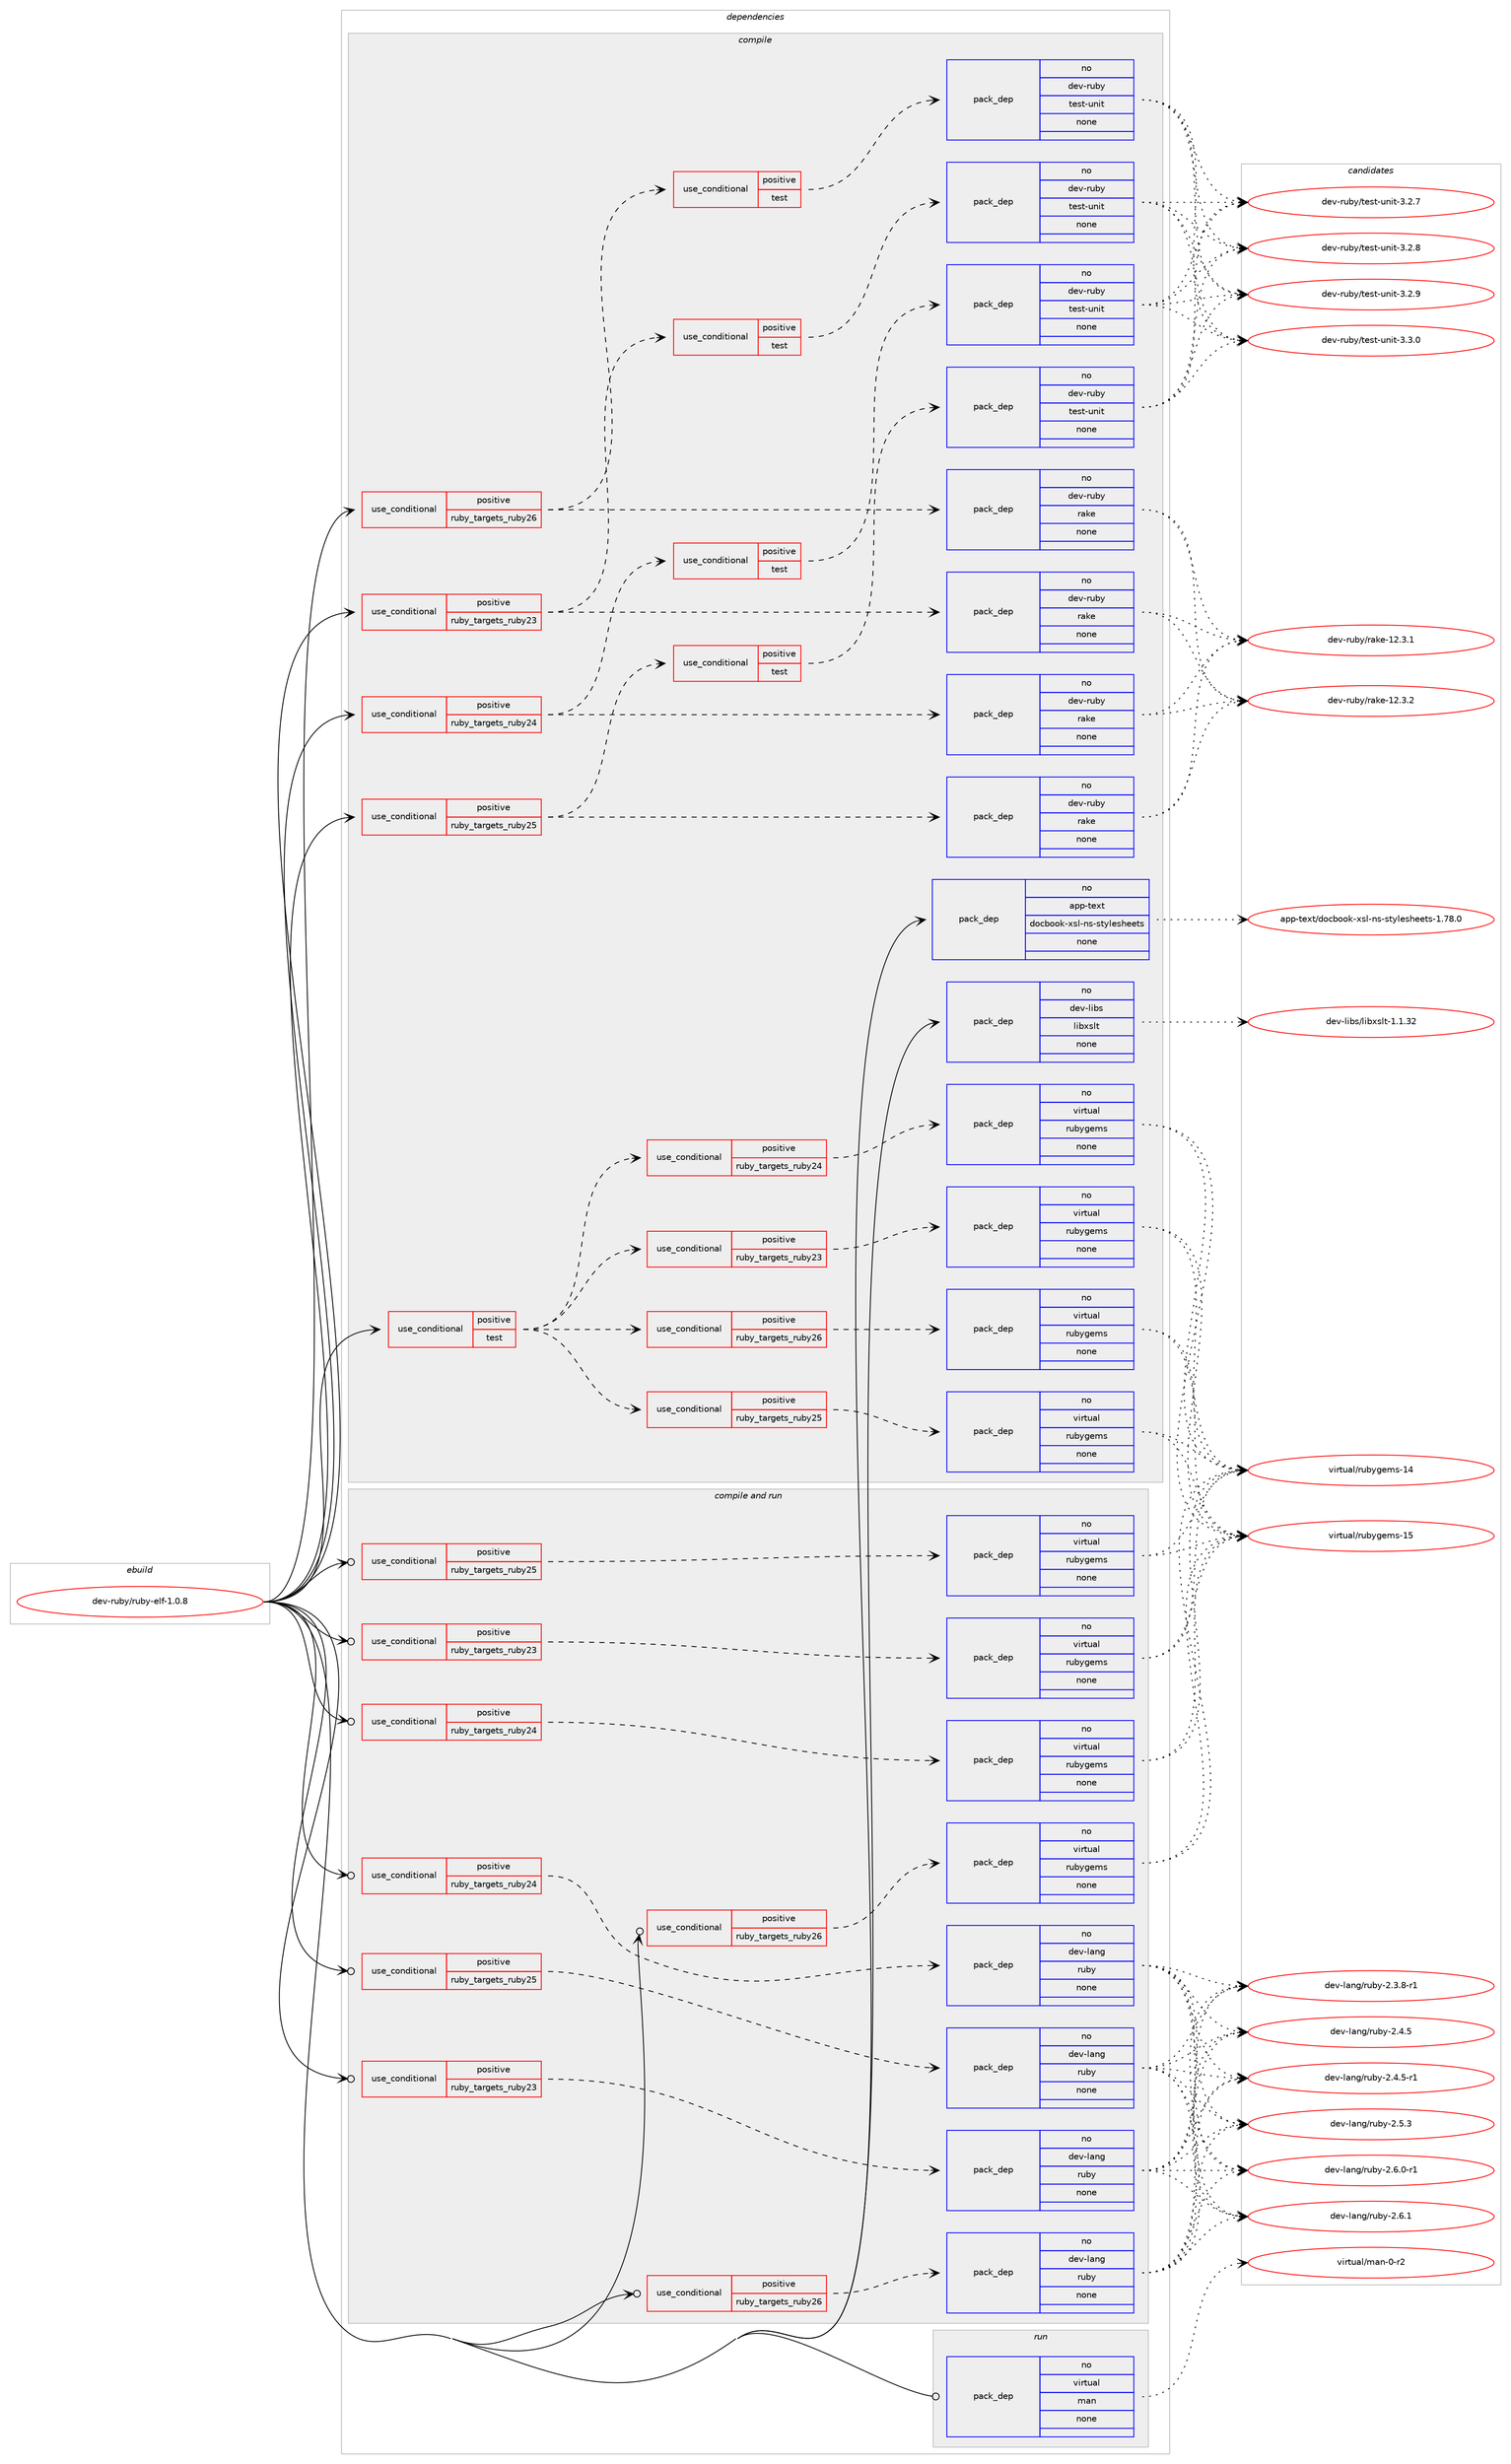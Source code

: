 digraph prolog {

# *************
# Graph options
# *************

newrank=true;
concentrate=true;
compound=true;
graph [rankdir=LR,fontname=Helvetica,fontsize=10,ranksep=1.5];#, ranksep=2.5, nodesep=0.2];
edge  [arrowhead=vee];
node  [fontname=Helvetica,fontsize=10];

# **********
# The ebuild
# **********

subgraph cluster_leftcol {
color=gray;
rank=same;
label=<<i>ebuild</i>>;
id [label="dev-ruby/ruby-elf-1.0.8", color=red, width=4, href="../dev-ruby/ruby-elf-1.0.8.svg"];
}

# ****************
# The dependencies
# ****************

subgraph cluster_midcol {
color=gray;
label=<<i>dependencies</i>>;
subgraph cluster_compile {
fillcolor="#eeeeee";
style=filled;
label=<<i>compile</i>>;
subgraph cond414945 {
dependency1522589 [label=<<TABLE BORDER="0" CELLBORDER="1" CELLSPACING="0" CELLPADDING="4"><TR><TD ROWSPAN="3" CELLPADDING="10">use_conditional</TD></TR><TR><TD>positive</TD></TR><TR><TD>ruby_targets_ruby23</TD></TR></TABLE>>, shape=none, color=red];
subgraph cond414946 {
dependency1522590 [label=<<TABLE BORDER="0" CELLBORDER="1" CELLSPACING="0" CELLPADDING="4"><TR><TD ROWSPAN="3" CELLPADDING="10">use_conditional</TD></TR><TR><TD>positive</TD></TR><TR><TD>test</TD></TR></TABLE>>, shape=none, color=red];
subgraph pack1084138 {
dependency1522591 [label=<<TABLE BORDER="0" CELLBORDER="1" CELLSPACING="0" CELLPADDING="4" WIDTH="220"><TR><TD ROWSPAN="6" CELLPADDING="30">pack_dep</TD></TR><TR><TD WIDTH="110">no</TD></TR><TR><TD>dev-ruby</TD></TR><TR><TD>test-unit</TD></TR><TR><TD>none</TD></TR><TR><TD></TD></TR></TABLE>>, shape=none, color=blue];
}
dependency1522590:e -> dependency1522591:w [weight=20,style="dashed",arrowhead="vee"];
}
dependency1522589:e -> dependency1522590:w [weight=20,style="dashed",arrowhead="vee"];
subgraph pack1084139 {
dependency1522592 [label=<<TABLE BORDER="0" CELLBORDER="1" CELLSPACING="0" CELLPADDING="4" WIDTH="220"><TR><TD ROWSPAN="6" CELLPADDING="30">pack_dep</TD></TR><TR><TD WIDTH="110">no</TD></TR><TR><TD>dev-ruby</TD></TR><TR><TD>rake</TD></TR><TR><TD>none</TD></TR><TR><TD></TD></TR></TABLE>>, shape=none, color=blue];
}
dependency1522589:e -> dependency1522592:w [weight=20,style="dashed",arrowhead="vee"];
}
id:e -> dependency1522589:w [weight=20,style="solid",arrowhead="vee"];
subgraph cond414947 {
dependency1522593 [label=<<TABLE BORDER="0" CELLBORDER="1" CELLSPACING="0" CELLPADDING="4"><TR><TD ROWSPAN="3" CELLPADDING="10">use_conditional</TD></TR><TR><TD>positive</TD></TR><TR><TD>ruby_targets_ruby24</TD></TR></TABLE>>, shape=none, color=red];
subgraph cond414948 {
dependency1522594 [label=<<TABLE BORDER="0" CELLBORDER="1" CELLSPACING="0" CELLPADDING="4"><TR><TD ROWSPAN="3" CELLPADDING="10">use_conditional</TD></TR><TR><TD>positive</TD></TR><TR><TD>test</TD></TR></TABLE>>, shape=none, color=red];
subgraph pack1084140 {
dependency1522595 [label=<<TABLE BORDER="0" CELLBORDER="1" CELLSPACING="0" CELLPADDING="4" WIDTH="220"><TR><TD ROWSPAN="6" CELLPADDING="30">pack_dep</TD></TR><TR><TD WIDTH="110">no</TD></TR><TR><TD>dev-ruby</TD></TR><TR><TD>test-unit</TD></TR><TR><TD>none</TD></TR><TR><TD></TD></TR></TABLE>>, shape=none, color=blue];
}
dependency1522594:e -> dependency1522595:w [weight=20,style="dashed",arrowhead="vee"];
}
dependency1522593:e -> dependency1522594:w [weight=20,style="dashed",arrowhead="vee"];
subgraph pack1084141 {
dependency1522596 [label=<<TABLE BORDER="0" CELLBORDER="1" CELLSPACING="0" CELLPADDING="4" WIDTH="220"><TR><TD ROWSPAN="6" CELLPADDING="30">pack_dep</TD></TR><TR><TD WIDTH="110">no</TD></TR><TR><TD>dev-ruby</TD></TR><TR><TD>rake</TD></TR><TR><TD>none</TD></TR><TR><TD></TD></TR></TABLE>>, shape=none, color=blue];
}
dependency1522593:e -> dependency1522596:w [weight=20,style="dashed",arrowhead="vee"];
}
id:e -> dependency1522593:w [weight=20,style="solid",arrowhead="vee"];
subgraph cond414949 {
dependency1522597 [label=<<TABLE BORDER="0" CELLBORDER="1" CELLSPACING="0" CELLPADDING="4"><TR><TD ROWSPAN="3" CELLPADDING="10">use_conditional</TD></TR><TR><TD>positive</TD></TR><TR><TD>ruby_targets_ruby25</TD></TR></TABLE>>, shape=none, color=red];
subgraph cond414950 {
dependency1522598 [label=<<TABLE BORDER="0" CELLBORDER="1" CELLSPACING="0" CELLPADDING="4"><TR><TD ROWSPAN="3" CELLPADDING="10">use_conditional</TD></TR><TR><TD>positive</TD></TR><TR><TD>test</TD></TR></TABLE>>, shape=none, color=red];
subgraph pack1084142 {
dependency1522599 [label=<<TABLE BORDER="0" CELLBORDER="1" CELLSPACING="0" CELLPADDING="4" WIDTH="220"><TR><TD ROWSPAN="6" CELLPADDING="30">pack_dep</TD></TR><TR><TD WIDTH="110">no</TD></TR><TR><TD>dev-ruby</TD></TR><TR><TD>test-unit</TD></TR><TR><TD>none</TD></TR><TR><TD></TD></TR></TABLE>>, shape=none, color=blue];
}
dependency1522598:e -> dependency1522599:w [weight=20,style="dashed",arrowhead="vee"];
}
dependency1522597:e -> dependency1522598:w [weight=20,style="dashed",arrowhead="vee"];
subgraph pack1084143 {
dependency1522600 [label=<<TABLE BORDER="0" CELLBORDER="1" CELLSPACING="0" CELLPADDING="4" WIDTH="220"><TR><TD ROWSPAN="6" CELLPADDING="30">pack_dep</TD></TR><TR><TD WIDTH="110">no</TD></TR><TR><TD>dev-ruby</TD></TR><TR><TD>rake</TD></TR><TR><TD>none</TD></TR><TR><TD></TD></TR></TABLE>>, shape=none, color=blue];
}
dependency1522597:e -> dependency1522600:w [weight=20,style="dashed",arrowhead="vee"];
}
id:e -> dependency1522597:w [weight=20,style="solid",arrowhead="vee"];
subgraph cond414951 {
dependency1522601 [label=<<TABLE BORDER="0" CELLBORDER="1" CELLSPACING="0" CELLPADDING="4"><TR><TD ROWSPAN="3" CELLPADDING="10">use_conditional</TD></TR><TR><TD>positive</TD></TR><TR><TD>ruby_targets_ruby26</TD></TR></TABLE>>, shape=none, color=red];
subgraph cond414952 {
dependency1522602 [label=<<TABLE BORDER="0" CELLBORDER="1" CELLSPACING="0" CELLPADDING="4"><TR><TD ROWSPAN="3" CELLPADDING="10">use_conditional</TD></TR><TR><TD>positive</TD></TR><TR><TD>test</TD></TR></TABLE>>, shape=none, color=red];
subgraph pack1084144 {
dependency1522603 [label=<<TABLE BORDER="0" CELLBORDER="1" CELLSPACING="0" CELLPADDING="4" WIDTH="220"><TR><TD ROWSPAN="6" CELLPADDING="30">pack_dep</TD></TR><TR><TD WIDTH="110">no</TD></TR><TR><TD>dev-ruby</TD></TR><TR><TD>test-unit</TD></TR><TR><TD>none</TD></TR><TR><TD></TD></TR></TABLE>>, shape=none, color=blue];
}
dependency1522602:e -> dependency1522603:w [weight=20,style="dashed",arrowhead="vee"];
}
dependency1522601:e -> dependency1522602:w [weight=20,style="dashed",arrowhead="vee"];
subgraph pack1084145 {
dependency1522604 [label=<<TABLE BORDER="0" CELLBORDER="1" CELLSPACING="0" CELLPADDING="4" WIDTH="220"><TR><TD ROWSPAN="6" CELLPADDING="30">pack_dep</TD></TR><TR><TD WIDTH="110">no</TD></TR><TR><TD>dev-ruby</TD></TR><TR><TD>rake</TD></TR><TR><TD>none</TD></TR><TR><TD></TD></TR></TABLE>>, shape=none, color=blue];
}
dependency1522601:e -> dependency1522604:w [weight=20,style="dashed",arrowhead="vee"];
}
id:e -> dependency1522601:w [weight=20,style="solid",arrowhead="vee"];
subgraph cond414953 {
dependency1522605 [label=<<TABLE BORDER="0" CELLBORDER="1" CELLSPACING="0" CELLPADDING="4"><TR><TD ROWSPAN="3" CELLPADDING="10">use_conditional</TD></TR><TR><TD>positive</TD></TR><TR><TD>test</TD></TR></TABLE>>, shape=none, color=red];
subgraph cond414954 {
dependency1522606 [label=<<TABLE BORDER="0" CELLBORDER="1" CELLSPACING="0" CELLPADDING="4"><TR><TD ROWSPAN="3" CELLPADDING="10">use_conditional</TD></TR><TR><TD>positive</TD></TR><TR><TD>ruby_targets_ruby23</TD></TR></TABLE>>, shape=none, color=red];
subgraph pack1084146 {
dependency1522607 [label=<<TABLE BORDER="0" CELLBORDER="1" CELLSPACING="0" CELLPADDING="4" WIDTH="220"><TR><TD ROWSPAN="6" CELLPADDING="30">pack_dep</TD></TR><TR><TD WIDTH="110">no</TD></TR><TR><TD>virtual</TD></TR><TR><TD>rubygems</TD></TR><TR><TD>none</TD></TR><TR><TD></TD></TR></TABLE>>, shape=none, color=blue];
}
dependency1522606:e -> dependency1522607:w [weight=20,style="dashed",arrowhead="vee"];
}
dependency1522605:e -> dependency1522606:w [weight=20,style="dashed",arrowhead="vee"];
subgraph cond414955 {
dependency1522608 [label=<<TABLE BORDER="0" CELLBORDER="1" CELLSPACING="0" CELLPADDING="4"><TR><TD ROWSPAN="3" CELLPADDING="10">use_conditional</TD></TR><TR><TD>positive</TD></TR><TR><TD>ruby_targets_ruby24</TD></TR></TABLE>>, shape=none, color=red];
subgraph pack1084147 {
dependency1522609 [label=<<TABLE BORDER="0" CELLBORDER="1" CELLSPACING="0" CELLPADDING="4" WIDTH="220"><TR><TD ROWSPAN="6" CELLPADDING="30">pack_dep</TD></TR><TR><TD WIDTH="110">no</TD></TR><TR><TD>virtual</TD></TR><TR><TD>rubygems</TD></TR><TR><TD>none</TD></TR><TR><TD></TD></TR></TABLE>>, shape=none, color=blue];
}
dependency1522608:e -> dependency1522609:w [weight=20,style="dashed",arrowhead="vee"];
}
dependency1522605:e -> dependency1522608:w [weight=20,style="dashed",arrowhead="vee"];
subgraph cond414956 {
dependency1522610 [label=<<TABLE BORDER="0" CELLBORDER="1" CELLSPACING="0" CELLPADDING="4"><TR><TD ROWSPAN="3" CELLPADDING="10">use_conditional</TD></TR><TR><TD>positive</TD></TR><TR><TD>ruby_targets_ruby25</TD></TR></TABLE>>, shape=none, color=red];
subgraph pack1084148 {
dependency1522611 [label=<<TABLE BORDER="0" CELLBORDER="1" CELLSPACING="0" CELLPADDING="4" WIDTH="220"><TR><TD ROWSPAN="6" CELLPADDING="30">pack_dep</TD></TR><TR><TD WIDTH="110">no</TD></TR><TR><TD>virtual</TD></TR><TR><TD>rubygems</TD></TR><TR><TD>none</TD></TR><TR><TD></TD></TR></TABLE>>, shape=none, color=blue];
}
dependency1522610:e -> dependency1522611:w [weight=20,style="dashed",arrowhead="vee"];
}
dependency1522605:e -> dependency1522610:w [weight=20,style="dashed",arrowhead="vee"];
subgraph cond414957 {
dependency1522612 [label=<<TABLE BORDER="0" CELLBORDER="1" CELLSPACING="0" CELLPADDING="4"><TR><TD ROWSPAN="3" CELLPADDING="10">use_conditional</TD></TR><TR><TD>positive</TD></TR><TR><TD>ruby_targets_ruby26</TD></TR></TABLE>>, shape=none, color=red];
subgraph pack1084149 {
dependency1522613 [label=<<TABLE BORDER="0" CELLBORDER="1" CELLSPACING="0" CELLPADDING="4" WIDTH="220"><TR><TD ROWSPAN="6" CELLPADDING="30">pack_dep</TD></TR><TR><TD WIDTH="110">no</TD></TR><TR><TD>virtual</TD></TR><TR><TD>rubygems</TD></TR><TR><TD>none</TD></TR><TR><TD></TD></TR></TABLE>>, shape=none, color=blue];
}
dependency1522612:e -> dependency1522613:w [weight=20,style="dashed",arrowhead="vee"];
}
dependency1522605:e -> dependency1522612:w [weight=20,style="dashed",arrowhead="vee"];
}
id:e -> dependency1522605:w [weight=20,style="solid",arrowhead="vee"];
subgraph pack1084150 {
dependency1522614 [label=<<TABLE BORDER="0" CELLBORDER="1" CELLSPACING="0" CELLPADDING="4" WIDTH="220"><TR><TD ROWSPAN="6" CELLPADDING="30">pack_dep</TD></TR><TR><TD WIDTH="110">no</TD></TR><TR><TD>app-text</TD></TR><TR><TD>docbook-xsl-ns-stylesheets</TD></TR><TR><TD>none</TD></TR><TR><TD></TD></TR></TABLE>>, shape=none, color=blue];
}
id:e -> dependency1522614:w [weight=20,style="solid",arrowhead="vee"];
subgraph pack1084151 {
dependency1522615 [label=<<TABLE BORDER="0" CELLBORDER="1" CELLSPACING="0" CELLPADDING="4" WIDTH="220"><TR><TD ROWSPAN="6" CELLPADDING="30">pack_dep</TD></TR><TR><TD WIDTH="110">no</TD></TR><TR><TD>dev-libs</TD></TR><TR><TD>libxslt</TD></TR><TR><TD>none</TD></TR><TR><TD></TD></TR></TABLE>>, shape=none, color=blue];
}
id:e -> dependency1522615:w [weight=20,style="solid",arrowhead="vee"];
}
subgraph cluster_compileandrun {
fillcolor="#eeeeee";
style=filled;
label=<<i>compile and run</i>>;
subgraph cond414958 {
dependency1522616 [label=<<TABLE BORDER="0" CELLBORDER="1" CELLSPACING="0" CELLPADDING="4"><TR><TD ROWSPAN="3" CELLPADDING="10">use_conditional</TD></TR><TR><TD>positive</TD></TR><TR><TD>ruby_targets_ruby23</TD></TR></TABLE>>, shape=none, color=red];
subgraph pack1084152 {
dependency1522617 [label=<<TABLE BORDER="0" CELLBORDER="1" CELLSPACING="0" CELLPADDING="4" WIDTH="220"><TR><TD ROWSPAN="6" CELLPADDING="30">pack_dep</TD></TR><TR><TD WIDTH="110">no</TD></TR><TR><TD>dev-lang</TD></TR><TR><TD>ruby</TD></TR><TR><TD>none</TD></TR><TR><TD></TD></TR></TABLE>>, shape=none, color=blue];
}
dependency1522616:e -> dependency1522617:w [weight=20,style="dashed",arrowhead="vee"];
}
id:e -> dependency1522616:w [weight=20,style="solid",arrowhead="odotvee"];
subgraph cond414959 {
dependency1522618 [label=<<TABLE BORDER="0" CELLBORDER="1" CELLSPACING="0" CELLPADDING="4"><TR><TD ROWSPAN="3" CELLPADDING="10">use_conditional</TD></TR><TR><TD>positive</TD></TR><TR><TD>ruby_targets_ruby23</TD></TR></TABLE>>, shape=none, color=red];
subgraph pack1084153 {
dependency1522619 [label=<<TABLE BORDER="0" CELLBORDER="1" CELLSPACING="0" CELLPADDING="4" WIDTH="220"><TR><TD ROWSPAN="6" CELLPADDING="30">pack_dep</TD></TR><TR><TD WIDTH="110">no</TD></TR><TR><TD>virtual</TD></TR><TR><TD>rubygems</TD></TR><TR><TD>none</TD></TR><TR><TD></TD></TR></TABLE>>, shape=none, color=blue];
}
dependency1522618:e -> dependency1522619:w [weight=20,style="dashed",arrowhead="vee"];
}
id:e -> dependency1522618:w [weight=20,style="solid",arrowhead="odotvee"];
subgraph cond414960 {
dependency1522620 [label=<<TABLE BORDER="0" CELLBORDER="1" CELLSPACING="0" CELLPADDING="4"><TR><TD ROWSPAN="3" CELLPADDING="10">use_conditional</TD></TR><TR><TD>positive</TD></TR><TR><TD>ruby_targets_ruby24</TD></TR></TABLE>>, shape=none, color=red];
subgraph pack1084154 {
dependency1522621 [label=<<TABLE BORDER="0" CELLBORDER="1" CELLSPACING="0" CELLPADDING="4" WIDTH="220"><TR><TD ROWSPAN="6" CELLPADDING="30">pack_dep</TD></TR><TR><TD WIDTH="110">no</TD></TR><TR><TD>dev-lang</TD></TR><TR><TD>ruby</TD></TR><TR><TD>none</TD></TR><TR><TD></TD></TR></TABLE>>, shape=none, color=blue];
}
dependency1522620:e -> dependency1522621:w [weight=20,style="dashed",arrowhead="vee"];
}
id:e -> dependency1522620:w [weight=20,style="solid",arrowhead="odotvee"];
subgraph cond414961 {
dependency1522622 [label=<<TABLE BORDER="0" CELLBORDER="1" CELLSPACING="0" CELLPADDING="4"><TR><TD ROWSPAN="3" CELLPADDING="10">use_conditional</TD></TR><TR><TD>positive</TD></TR><TR><TD>ruby_targets_ruby24</TD></TR></TABLE>>, shape=none, color=red];
subgraph pack1084155 {
dependency1522623 [label=<<TABLE BORDER="0" CELLBORDER="1" CELLSPACING="0" CELLPADDING="4" WIDTH="220"><TR><TD ROWSPAN="6" CELLPADDING="30">pack_dep</TD></TR><TR><TD WIDTH="110">no</TD></TR><TR><TD>virtual</TD></TR><TR><TD>rubygems</TD></TR><TR><TD>none</TD></TR><TR><TD></TD></TR></TABLE>>, shape=none, color=blue];
}
dependency1522622:e -> dependency1522623:w [weight=20,style="dashed",arrowhead="vee"];
}
id:e -> dependency1522622:w [weight=20,style="solid",arrowhead="odotvee"];
subgraph cond414962 {
dependency1522624 [label=<<TABLE BORDER="0" CELLBORDER="1" CELLSPACING="0" CELLPADDING="4"><TR><TD ROWSPAN="3" CELLPADDING="10">use_conditional</TD></TR><TR><TD>positive</TD></TR><TR><TD>ruby_targets_ruby25</TD></TR></TABLE>>, shape=none, color=red];
subgraph pack1084156 {
dependency1522625 [label=<<TABLE BORDER="0" CELLBORDER="1" CELLSPACING="0" CELLPADDING="4" WIDTH="220"><TR><TD ROWSPAN="6" CELLPADDING="30">pack_dep</TD></TR><TR><TD WIDTH="110">no</TD></TR><TR><TD>dev-lang</TD></TR><TR><TD>ruby</TD></TR><TR><TD>none</TD></TR><TR><TD></TD></TR></TABLE>>, shape=none, color=blue];
}
dependency1522624:e -> dependency1522625:w [weight=20,style="dashed",arrowhead="vee"];
}
id:e -> dependency1522624:w [weight=20,style="solid",arrowhead="odotvee"];
subgraph cond414963 {
dependency1522626 [label=<<TABLE BORDER="0" CELLBORDER="1" CELLSPACING="0" CELLPADDING="4"><TR><TD ROWSPAN="3" CELLPADDING="10">use_conditional</TD></TR><TR><TD>positive</TD></TR><TR><TD>ruby_targets_ruby25</TD></TR></TABLE>>, shape=none, color=red];
subgraph pack1084157 {
dependency1522627 [label=<<TABLE BORDER="0" CELLBORDER="1" CELLSPACING="0" CELLPADDING="4" WIDTH="220"><TR><TD ROWSPAN="6" CELLPADDING="30">pack_dep</TD></TR><TR><TD WIDTH="110">no</TD></TR><TR><TD>virtual</TD></TR><TR><TD>rubygems</TD></TR><TR><TD>none</TD></TR><TR><TD></TD></TR></TABLE>>, shape=none, color=blue];
}
dependency1522626:e -> dependency1522627:w [weight=20,style="dashed",arrowhead="vee"];
}
id:e -> dependency1522626:w [weight=20,style="solid",arrowhead="odotvee"];
subgraph cond414964 {
dependency1522628 [label=<<TABLE BORDER="0" CELLBORDER="1" CELLSPACING="0" CELLPADDING="4"><TR><TD ROWSPAN="3" CELLPADDING="10">use_conditional</TD></TR><TR><TD>positive</TD></TR><TR><TD>ruby_targets_ruby26</TD></TR></TABLE>>, shape=none, color=red];
subgraph pack1084158 {
dependency1522629 [label=<<TABLE BORDER="0" CELLBORDER="1" CELLSPACING="0" CELLPADDING="4" WIDTH="220"><TR><TD ROWSPAN="6" CELLPADDING="30">pack_dep</TD></TR><TR><TD WIDTH="110">no</TD></TR><TR><TD>dev-lang</TD></TR><TR><TD>ruby</TD></TR><TR><TD>none</TD></TR><TR><TD></TD></TR></TABLE>>, shape=none, color=blue];
}
dependency1522628:e -> dependency1522629:w [weight=20,style="dashed",arrowhead="vee"];
}
id:e -> dependency1522628:w [weight=20,style="solid",arrowhead="odotvee"];
subgraph cond414965 {
dependency1522630 [label=<<TABLE BORDER="0" CELLBORDER="1" CELLSPACING="0" CELLPADDING="4"><TR><TD ROWSPAN="3" CELLPADDING="10">use_conditional</TD></TR><TR><TD>positive</TD></TR><TR><TD>ruby_targets_ruby26</TD></TR></TABLE>>, shape=none, color=red];
subgraph pack1084159 {
dependency1522631 [label=<<TABLE BORDER="0" CELLBORDER="1" CELLSPACING="0" CELLPADDING="4" WIDTH="220"><TR><TD ROWSPAN="6" CELLPADDING="30">pack_dep</TD></TR><TR><TD WIDTH="110">no</TD></TR><TR><TD>virtual</TD></TR><TR><TD>rubygems</TD></TR><TR><TD>none</TD></TR><TR><TD></TD></TR></TABLE>>, shape=none, color=blue];
}
dependency1522630:e -> dependency1522631:w [weight=20,style="dashed",arrowhead="vee"];
}
id:e -> dependency1522630:w [weight=20,style="solid",arrowhead="odotvee"];
}
subgraph cluster_run {
fillcolor="#eeeeee";
style=filled;
label=<<i>run</i>>;
subgraph pack1084160 {
dependency1522632 [label=<<TABLE BORDER="0" CELLBORDER="1" CELLSPACING="0" CELLPADDING="4" WIDTH="220"><TR><TD ROWSPAN="6" CELLPADDING="30">pack_dep</TD></TR><TR><TD WIDTH="110">no</TD></TR><TR><TD>virtual</TD></TR><TR><TD>man</TD></TR><TR><TD>none</TD></TR><TR><TD></TD></TR></TABLE>>, shape=none, color=blue];
}
id:e -> dependency1522632:w [weight=20,style="solid",arrowhead="odot"];
}
}

# **************
# The candidates
# **************

subgraph cluster_choices {
rank=same;
color=gray;
label=<<i>candidates</i>>;

subgraph choice1084138 {
color=black;
nodesep=1;
choice10010111845114117981214711610111511645117110105116455146504655 [label="dev-ruby/test-unit-3.2.7", color=red, width=4,href="../dev-ruby/test-unit-3.2.7.svg"];
choice10010111845114117981214711610111511645117110105116455146504656 [label="dev-ruby/test-unit-3.2.8", color=red, width=4,href="../dev-ruby/test-unit-3.2.8.svg"];
choice10010111845114117981214711610111511645117110105116455146504657 [label="dev-ruby/test-unit-3.2.9", color=red, width=4,href="../dev-ruby/test-unit-3.2.9.svg"];
choice10010111845114117981214711610111511645117110105116455146514648 [label="dev-ruby/test-unit-3.3.0", color=red, width=4,href="../dev-ruby/test-unit-3.3.0.svg"];
dependency1522591:e -> choice10010111845114117981214711610111511645117110105116455146504655:w [style=dotted,weight="100"];
dependency1522591:e -> choice10010111845114117981214711610111511645117110105116455146504656:w [style=dotted,weight="100"];
dependency1522591:e -> choice10010111845114117981214711610111511645117110105116455146504657:w [style=dotted,weight="100"];
dependency1522591:e -> choice10010111845114117981214711610111511645117110105116455146514648:w [style=dotted,weight="100"];
}
subgraph choice1084139 {
color=black;
nodesep=1;
choice1001011184511411798121471149710710145495046514649 [label="dev-ruby/rake-12.3.1", color=red, width=4,href="../dev-ruby/rake-12.3.1.svg"];
choice1001011184511411798121471149710710145495046514650 [label="dev-ruby/rake-12.3.2", color=red, width=4,href="../dev-ruby/rake-12.3.2.svg"];
dependency1522592:e -> choice1001011184511411798121471149710710145495046514649:w [style=dotted,weight="100"];
dependency1522592:e -> choice1001011184511411798121471149710710145495046514650:w [style=dotted,weight="100"];
}
subgraph choice1084140 {
color=black;
nodesep=1;
choice10010111845114117981214711610111511645117110105116455146504655 [label="dev-ruby/test-unit-3.2.7", color=red, width=4,href="../dev-ruby/test-unit-3.2.7.svg"];
choice10010111845114117981214711610111511645117110105116455146504656 [label="dev-ruby/test-unit-3.2.8", color=red, width=4,href="../dev-ruby/test-unit-3.2.8.svg"];
choice10010111845114117981214711610111511645117110105116455146504657 [label="dev-ruby/test-unit-3.2.9", color=red, width=4,href="../dev-ruby/test-unit-3.2.9.svg"];
choice10010111845114117981214711610111511645117110105116455146514648 [label="dev-ruby/test-unit-3.3.0", color=red, width=4,href="../dev-ruby/test-unit-3.3.0.svg"];
dependency1522595:e -> choice10010111845114117981214711610111511645117110105116455146504655:w [style=dotted,weight="100"];
dependency1522595:e -> choice10010111845114117981214711610111511645117110105116455146504656:w [style=dotted,weight="100"];
dependency1522595:e -> choice10010111845114117981214711610111511645117110105116455146504657:w [style=dotted,weight="100"];
dependency1522595:e -> choice10010111845114117981214711610111511645117110105116455146514648:w [style=dotted,weight="100"];
}
subgraph choice1084141 {
color=black;
nodesep=1;
choice1001011184511411798121471149710710145495046514649 [label="dev-ruby/rake-12.3.1", color=red, width=4,href="../dev-ruby/rake-12.3.1.svg"];
choice1001011184511411798121471149710710145495046514650 [label="dev-ruby/rake-12.3.2", color=red, width=4,href="../dev-ruby/rake-12.3.2.svg"];
dependency1522596:e -> choice1001011184511411798121471149710710145495046514649:w [style=dotted,weight="100"];
dependency1522596:e -> choice1001011184511411798121471149710710145495046514650:w [style=dotted,weight="100"];
}
subgraph choice1084142 {
color=black;
nodesep=1;
choice10010111845114117981214711610111511645117110105116455146504655 [label="dev-ruby/test-unit-3.2.7", color=red, width=4,href="../dev-ruby/test-unit-3.2.7.svg"];
choice10010111845114117981214711610111511645117110105116455146504656 [label="dev-ruby/test-unit-3.2.8", color=red, width=4,href="../dev-ruby/test-unit-3.2.8.svg"];
choice10010111845114117981214711610111511645117110105116455146504657 [label="dev-ruby/test-unit-3.2.9", color=red, width=4,href="../dev-ruby/test-unit-3.2.9.svg"];
choice10010111845114117981214711610111511645117110105116455146514648 [label="dev-ruby/test-unit-3.3.0", color=red, width=4,href="../dev-ruby/test-unit-3.3.0.svg"];
dependency1522599:e -> choice10010111845114117981214711610111511645117110105116455146504655:w [style=dotted,weight="100"];
dependency1522599:e -> choice10010111845114117981214711610111511645117110105116455146504656:w [style=dotted,weight="100"];
dependency1522599:e -> choice10010111845114117981214711610111511645117110105116455146504657:w [style=dotted,weight="100"];
dependency1522599:e -> choice10010111845114117981214711610111511645117110105116455146514648:w [style=dotted,weight="100"];
}
subgraph choice1084143 {
color=black;
nodesep=1;
choice1001011184511411798121471149710710145495046514649 [label="dev-ruby/rake-12.3.1", color=red, width=4,href="../dev-ruby/rake-12.3.1.svg"];
choice1001011184511411798121471149710710145495046514650 [label="dev-ruby/rake-12.3.2", color=red, width=4,href="../dev-ruby/rake-12.3.2.svg"];
dependency1522600:e -> choice1001011184511411798121471149710710145495046514649:w [style=dotted,weight="100"];
dependency1522600:e -> choice1001011184511411798121471149710710145495046514650:w [style=dotted,weight="100"];
}
subgraph choice1084144 {
color=black;
nodesep=1;
choice10010111845114117981214711610111511645117110105116455146504655 [label="dev-ruby/test-unit-3.2.7", color=red, width=4,href="../dev-ruby/test-unit-3.2.7.svg"];
choice10010111845114117981214711610111511645117110105116455146504656 [label="dev-ruby/test-unit-3.2.8", color=red, width=4,href="../dev-ruby/test-unit-3.2.8.svg"];
choice10010111845114117981214711610111511645117110105116455146504657 [label="dev-ruby/test-unit-3.2.9", color=red, width=4,href="../dev-ruby/test-unit-3.2.9.svg"];
choice10010111845114117981214711610111511645117110105116455146514648 [label="dev-ruby/test-unit-3.3.0", color=red, width=4,href="../dev-ruby/test-unit-3.3.0.svg"];
dependency1522603:e -> choice10010111845114117981214711610111511645117110105116455146504655:w [style=dotted,weight="100"];
dependency1522603:e -> choice10010111845114117981214711610111511645117110105116455146504656:w [style=dotted,weight="100"];
dependency1522603:e -> choice10010111845114117981214711610111511645117110105116455146504657:w [style=dotted,weight="100"];
dependency1522603:e -> choice10010111845114117981214711610111511645117110105116455146514648:w [style=dotted,weight="100"];
}
subgraph choice1084145 {
color=black;
nodesep=1;
choice1001011184511411798121471149710710145495046514649 [label="dev-ruby/rake-12.3.1", color=red, width=4,href="../dev-ruby/rake-12.3.1.svg"];
choice1001011184511411798121471149710710145495046514650 [label="dev-ruby/rake-12.3.2", color=red, width=4,href="../dev-ruby/rake-12.3.2.svg"];
dependency1522604:e -> choice1001011184511411798121471149710710145495046514649:w [style=dotted,weight="100"];
dependency1522604:e -> choice1001011184511411798121471149710710145495046514650:w [style=dotted,weight="100"];
}
subgraph choice1084146 {
color=black;
nodesep=1;
choice118105114116117971084711411798121103101109115454952 [label="virtual/rubygems-14", color=red, width=4,href="../virtual/rubygems-14.svg"];
choice118105114116117971084711411798121103101109115454953 [label="virtual/rubygems-15", color=red, width=4,href="../virtual/rubygems-15.svg"];
dependency1522607:e -> choice118105114116117971084711411798121103101109115454952:w [style=dotted,weight="100"];
dependency1522607:e -> choice118105114116117971084711411798121103101109115454953:w [style=dotted,weight="100"];
}
subgraph choice1084147 {
color=black;
nodesep=1;
choice118105114116117971084711411798121103101109115454952 [label="virtual/rubygems-14", color=red, width=4,href="../virtual/rubygems-14.svg"];
choice118105114116117971084711411798121103101109115454953 [label="virtual/rubygems-15", color=red, width=4,href="../virtual/rubygems-15.svg"];
dependency1522609:e -> choice118105114116117971084711411798121103101109115454952:w [style=dotted,weight="100"];
dependency1522609:e -> choice118105114116117971084711411798121103101109115454953:w [style=dotted,weight="100"];
}
subgraph choice1084148 {
color=black;
nodesep=1;
choice118105114116117971084711411798121103101109115454952 [label="virtual/rubygems-14", color=red, width=4,href="../virtual/rubygems-14.svg"];
choice118105114116117971084711411798121103101109115454953 [label="virtual/rubygems-15", color=red, width=4,href="../virtual/rubygems-15.svg"];
dependency1522611:e -> choice118105114116117971084711411798121103101109115454952:w [style=dotted,weight="100"];
dependency1522611:e -> choice118105114116117971084711411798121103101109115454953:w [style=dotted,weight="100"];
}
subgraph choice1084149 {
color=black;
nodesep=1;
choice118105114116117971084711411798121103101109115454952 [label="virtual/rubygems-14", color=red, width=4,href="../virtual/rubygems-14.svg"];
choice118105114116117971084711411798121103101109115454953 [label="virtual/rubygems-15", color=red, width=4,href="../virtual/rubygems-15.svg"];
dependency1522613:e -> choice118105114116117971084711411798121103101109115454952:w [style=dotted,weight="100"];
dependency1522613:e -> choice118105114116117971084711411798121103101109115454953:w [style=dotted,weight="100"];
}
subgraph choice1084150 {
color=black;
nodesep=1;
choice971121124511610112011647100111999811111110745120115108451101154511511612110810111510410110111611545494655564648 [label="app-text/docbook-xsl-ns-stylesheets-1.78.0", color=red, width=4,href="../app-text/docbook-xsl-ns-stylesheets-1.78.0.svg"];
dependency1522614:e -> choice971121124511610112011647100111999811111110745120115108451101154511511612110810111510410110111611545494655564648:w [style=dotted,weight="100"];
}
subgraph choice1084151 {
color=black;
nodesep=1;
choice1001011184510810598115471081059812011510811645494649465150 [label="dev-libs/libxslt-1.1.32", color=red, width=4,href="../dev-libs/libxslt-1.1.32.svg"];
dependency1522615:e -> choice1001011184510810598115471081059812011510811645494649465150:w [style=dotted,weight="100"];
}
subgraph choice1084152 {
color=black;
nodesep=1;
choice100101118451089711010347114117981214550465146564511449 [label="dev-lang/ruby-2.3.8-r1", color=red, width=4,href="../dev-lang/ruby-2.3.8-r1.svg"];
choice10010111845108971101034711411798121455046524653 [label="dev-lang/ruby-2.4.5", color=red, width=4,href="../dev-lang/ruby-2.4.5.svg"];
choice100101118451089711010347114117981214550465246534511449 [label="dev-lang/ruby-2.4.5-r1", color=red, width=4,href="../dev-lang/ruby-2.4.5-r1.svg"];
choice10010111845108971101034711411798121455046534651 [label="dev-lang/ruby-2.5.3", color=red, width=4,href="../dev-lang/ruby-2.5.3.svg"];
choice100101118451089711010347114117981214550465446484511449 [label="dev-lang/ruby-2.6.0-r1", color=red, width=4,href="../dev-lang/ruby-2.6.0-r1.svg"];
choice10010111845108971101034711411798121455046544649 [label="dev-lang/ruby-2.6.1", color=red, width=4,href="../dev-lang/ruby-2.6.1.svg"];
dependency1522617:e -> choice100101118451089711010347114117981214550465146564511449:w [style=dotted,weight="100"];
dependency1522617:e -> choice10010111845108971101034711411798121455046524653:w [style=dotted,weight="100"];
dependency1522617:e -> choice100101118451089711010347114117981214550465246534511449:w [style=dotted,weight="100"];
dependency1522617:e -> choice10010111845108971101034711411798121455046534651:w [style=dotted,weight="100"];
dependency1522617:e -> choice100101118451089711010347114117981214550465446484511449:w [style=dotted,weight="100"];
dependency1522617:e -> choice10010111845108971101034711411798121455046544649:w [style=dotted,weight="100"];
}
subgraph choice1084153 {
color=black;
nodesep=1;
choice118105114116117971084711411798121103101109115454952 [label="virtual/rubygems-14", color=red, width=4,href="../virtual/rubygems-14.svg"];
choice118105114116117971084711411798121103101109115454953 [label="virtual/rubygems-15", color=red, width=4,href="../virtual/rubygems-15.svg"];
dependency1522619:e -> choice118105114116117971084711411798121103101109115454952:w [style=dotted,weight="100"];
dependency1522619:e -> choice118105114116117971084711411798121103101109115454953:w [style=dotted,weight="100"];
}
subgraph choice1084154 {
color=black;
nodesep=1;
choice100101118451089711010347114117981214550465146564511449 [label="dev-lang/ruby-2.3.8-r1", color=red, width=4,href="../dev-lang/ruby-2.3.8-r1.svg"];
choice10010111845108971101034711411798121455046524653 [label="dev-lang/ruby-2.4.5", color=red, width=4,href="../dev-lang/ruby-2.4.5.svg"];
choice100101118451089711010347114117981214550465246534511449 [label="dev-lang/ruby-2.4.5-r1", color=red, width=4,href="../dev-lang/ruby-2.4.5-r1.svg"];
choice10010111845108971101034711411798121455046534651 [label="dev-lang/ruby-2.5.3", color=red, width=4,href="../dev-lang/ruby-2.5.3.svg"];
choice100101118451089711010347114117981214550465446484511449 [label="dev-lang/ruby-2.6.0-r1", color=red, width=4,href="../dev-lang/ruby-2.6.0-r1.svg"];
choice10010111845108971101034711411798121455046544649 [label="dev-lang/ruby-2.6.1", color=red, width=4,href="../dev-lang/ruby-2.6.1.svg"];
dependency1522621:e -> choice100101118451089711010347114117981214550465146564511449:w [style=dotted,weight="100"];
dependency1522621:e -> choice10010111845108971101034711411798121455046524653:w [style=dotted,weight="100"];
dependency1522621:e -> choice100101118451089711010347114117981214550465246534511449:w [style=dotted,weight="100"];
dependency1522621:e -> choice10010111845108971101034711411798121455046534651:w [style=dotted,weight="100"];
dependency1522621:e -> choice100101118451089711010347114117981214550465446484511449:w [style=dotted,weight="100"];
dependency1522621:e -> choice10010111845108971101034711411798121455046544649:w [style=dotted,weight="100"];
}
subgraph choice1084155 {
color=black;
nodesep=1;
choice118105114116117971084711411798121103101109115454952 [label="virtual/rubygems-14", color=red, width=4,href="../virtual/rubygems-14.svg"];
choice118105114116117971084711411798121103101109115454953 [label="virtual/rubygems-15", color=red, width=4,href="../virtual/rubygems-15.svg"];
dependency1522623:e -> choice118105114116117971084711411798121103101109115454952:w [style=dotted,weight="100"];
dependency1522623:e -> choice118105114116117971084711411798121103101109115454953:w [style=dotted,weight="100"];
}
subgraph choice1084156 {
color=black;
nodesep=1;
choice100101118451089711010347114117981214550465146564511449 [label="dev-lang/ruby-2.3.8-r1", color=red, width=4,href="../dev-lang/ruby-2.3.8-r1.svg"];
choice10010111845108971101034711411798121455046524653 [label="dev-lang/ruby-2.4.5", color=red, width=4,href="../dev-lang/ruby-2.4.5.svg"];
choice100101118451089711010347114117981214550465246534511449 [label="dev-lang/ruby-2.4.5-r1", color=red, width=4,href="../dev-lang/ruby-2.4.5-r1.svg"];
choice10010111845108971101034711411798121455046534651 [label="dev-lang/ruby-2.5.3", color=red, width=4,href="../dev-lang/ruby-2.5.3.svg"];
choice100101118451089711010347114117981214550465446484511449 [label="dev-lang/ruby-2.6.0-r1", color=red, width=4,href="../dev-lang/ruby-2.6.0-r1.svg"];
choice10010111845108971101034711411798121455046544649 [label="dev-lang/ruby-2.6.1", color=red, width=4,href="../dev-lang/ruby-2.6.1.svg"];
dependency1522625:e -> choice100101118451089711010347114117981214550465146564511449:w [style=dotted,weight="100"];
dependency1522625:e -> choice10010111845108971101034711411798121455046524653:w [style=dotted,weight="100"];
dependency1522625:e -> choice100101118451089711010347114117981214550465246534511449:w [style=dotted,weight="100"];
dependency1522625:e -> choice10010111845108971101034711411798121455046534651:w [style=dotted,weight="100"];
dependency1522625:e -> choice100101118451089711010347114117981214550465446484511449:w [style=dotted,weight="100"];
dependency1522625:e -> choice10010111845108971101034711411798121455046544649:w [style=dotted,weight="100"];
}
subgraph choice1084157 {
color=black;
nodesep=1;
choice118105114116117971084711411798121103101109115454952 [label="virtual/rubygems-14", color=red, width=4,href="../virtual/rubygems-14.svg"];
choice118105114116117971084711411798121103101109115454953 [label="virtual/rubygems-15", color=red, width=4,href="../virtual/rubygems-15.svg"];
dependency1522627:e -> choice118105114116117971084711411798121103101109115454952:w [style=dotted,weight="100"];
dependency1522627:e -> choice118105114116117971084711411798121103101109115454953:w [style=dotted,weight="100"];
}
subgraph choice1084158 {
color=black;
nodesep=1;
choice100101118451089711010347114117981214550465146564511449 [label="dev-lang/ruby-2.3.8-r1", color=red, width=4,href="../dev-lang/ruby-2.3.8-r1.svg"];
choice10010111845108971101034711411798121455046524653 [label="dev-lang/ruby-2.4.5", color=red, width=4,href="../dev-lang/ruby-2.4.5.svg"];
choice100101118451089711010347114117981214550465246534511449 [label="dev-lang/ruby-2.4.5-r1", color=red, width=4,href="../dev-lang/ruby-2.4.5-r1.svg"];
choice10010111845108971101034711411798121455046534651 [label="dev-lang/ruby-2.5.3", color=red, width=4,href="../dev-lang/ruby-2.5.3.svg"];
choice100101118451089711010347114117981214550465446484511449 [label="dev-lang/ruby-2.6.0-r1", color=red, width=4,href="../dev-lang/ruby-2.6.0-r1.svg"];
choice10010111845108971101034711411798121455046544649 [label="dev-lang/ruby-2.6.1", color=red, width=4,href="../dev-lang/ruby-2.6.1.svg"];
dependency1522629:e -> choice100101118451089711010347114117981214550465146564511449:w [style=dotted,weight="100"];
dependency1522629:e -> choice10010111845108971101034711411798121455046524653:w [style=dotted,weight="100"];
dependency1522629:e -> choice100101118451089711010347114117981214550465246534511449:w [style=dotted,weight="100"];
dependency1522629:e -> choice10010111845108971101034711411798121455046534651:w [style=dotted,weight="100"];
dependency1522629:e -> choice100101118451089711010347114117981214550465446484511449:w [style=dotted,weight="100"];
dependency1522629:e -> choice10010111845108971101034711411798121455046544649:w [style=dotted,weight="100"];
}
subgraph choice1084159 {
color=black;
nodesep=1;
choice118105114116117971084711411798121103101109115454952 [label="virtual/rubygems-14", color=red, width=4,href="../virtual/rubygems-14.svg"];
choice118105114116117971084711411798121103101109115454953 [label="virtual/rubygems-15", color=red, width=4,href="../virtual/rubygems-15.svg"];
dependency1522631:e -> choice118105114116117971084711411798121103101109115454952:w [style=dotted,weight="100"];
dependency1522631:e -> choice118105114116117971084711411798121103101109115454953:w [style=dotted,weight="100"];
}
subgraph choice1084160 {
color=black;
nodesep=1;
choice11810511411611797108471099711045484511450 [label="virtual/man-0-r2", color=red, width=4,href="../virtual/man-0-r2.svg"];
dependency1522632:e -> choice11810511411611797108471099711045484511450:w [style=dotted,weight="100"];
}
}

}
